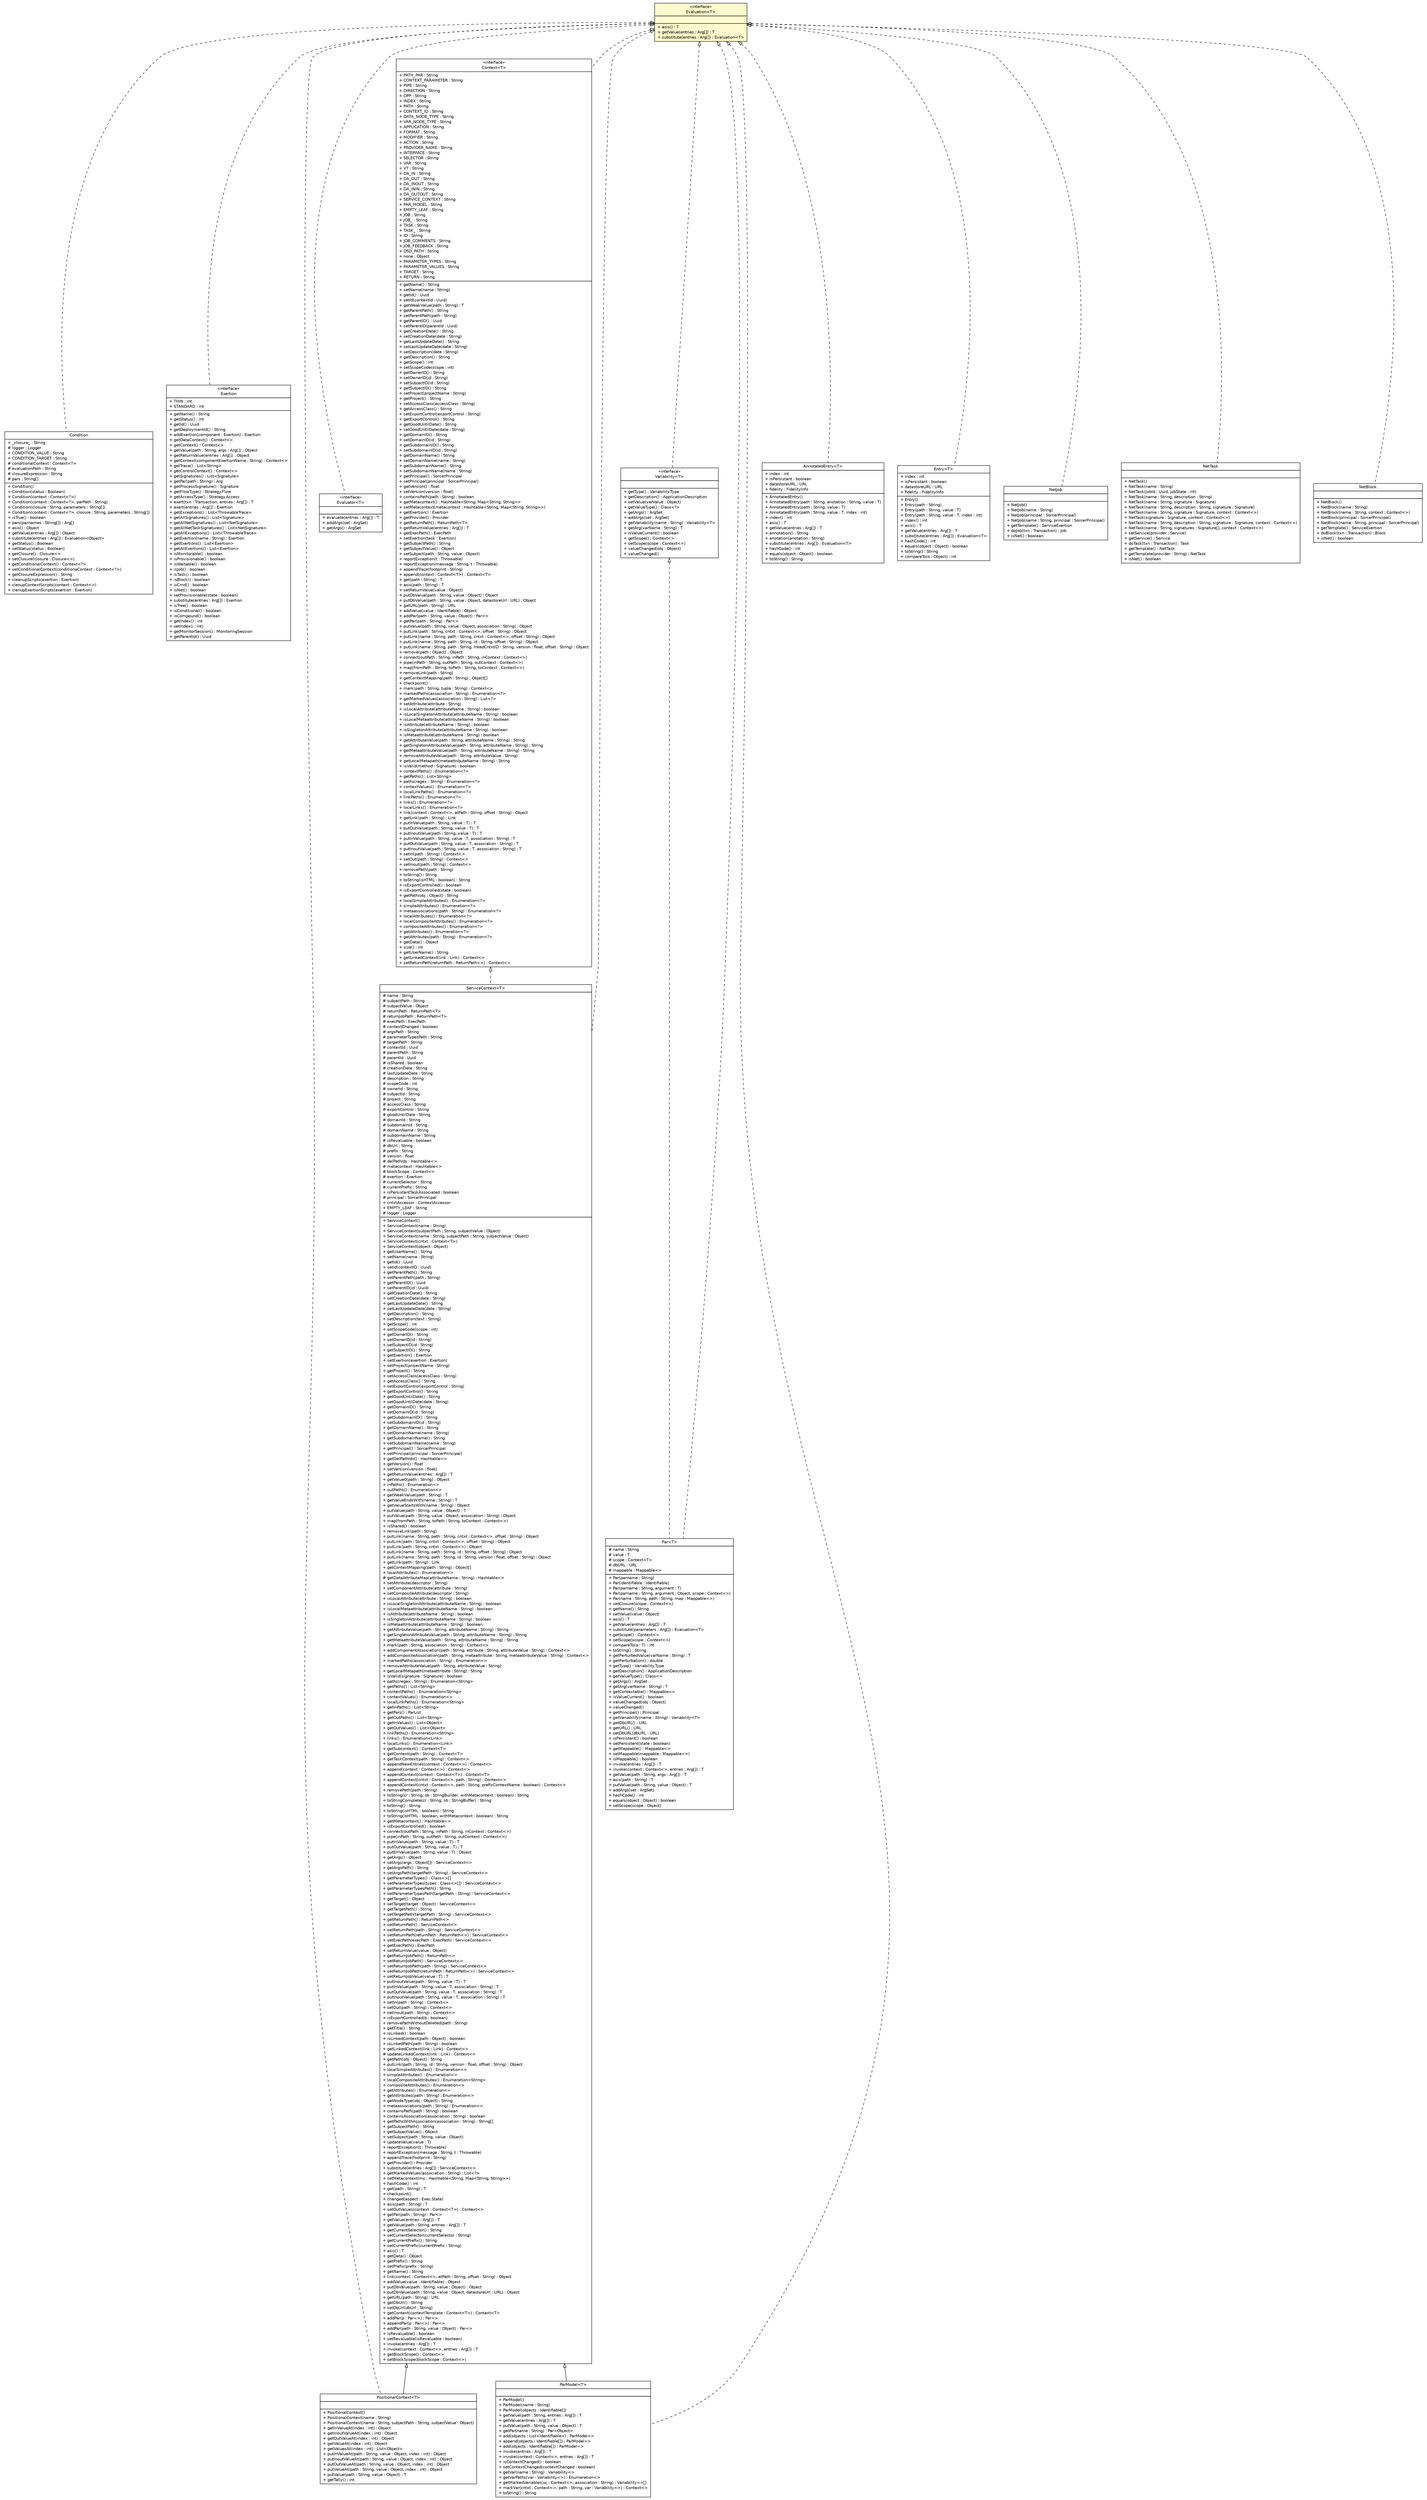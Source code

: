 #!/usr/local/bin/dot
#
# Class diagram 
# Generated by UMLGraph version R5_6 (http://www.umlgraph.org/)
#

digraph G {
	edge [fontname="Helvetica",fontsize=10,labelfontname="Helvetica",labelfontsize=10];
	node [fontname="Helvetica",fontsize=10,shape=plaintext];
	nodesep=0.25;
	ranksep=0.5;
	// sorcer.service.Condition
	c210564 [label=<<table title="sorcer.service.Condition" border="0" cellborder="1" cellspacing="0" cellpadding="2" port="p" href="./Condition.html">
		<tr><td><table border="0" cellspacing="0" cellpadding="1">
<tr><td align="center" balign="center"> Condition </td></tr>
		</table></td></tr>
		<tr><td><table border="0" cellspacing="0" cellpadding="1">
<tr><td align="left" balign="left"> + _closure_ : String </td></tr>
<tr><td align="left" balign="left"> # logger : Logger </td></tr>
<tr><td align="left" balign="left"> + CONDITION_VALUE : String </td></tr>
<tr><td align="left" balign="left"> + CONDITION_TARGET : String </td></tr>
<tr><td align="left" balign="left"> # conditionalContext : Context&lt;?&gt; </td></tr>
<tr><td align="left" balign="left"> # evaluationPath : String </td></tr>
<tr><td align="left" balign="left"> # closureExpression : String </td></tr>
<tr><td align="left" balign="left"> # pars : String[] </td></tr>
		</table></td></tr>
		<tr><td><table border="0" cellspacing="0" cellpadding="1">
<tr><td align="left" balign="left"> + Condition() </td></tr>
<tr><td align="left" balign="left"> + Condition(status : Boolean) </td></tr>
<tr><td align="left" balign="left"> + Condition(context : Context&lt;?&gt;) </td></tr>
<tr><td align="left" balign="left"> + Condition(context : Context&lt;?&gt;, parPath : String) </td></tr>
<tr><td align="left" balign="left"> + Condition(closure : String, parameters : String[]) </td></tr>
<tr><td align="left" balign="left"> + Condition(context : Context&lt;?&gt;, closure : String, parameters : String[]) </td></tr>
<tr><td align="left" balign="left"> + isTrue() : boolean </td></tr>
<tr><td align="left" balign="left"> + pars(parnames : String[]) : Arg[] </td></tr>
<tr><td align="left" balign="left"> + asis() : Object </td></tr>
<tr><td align="left" balign="left"> + getValue(entries : Arg[]) : Object </td></tr>
<tr><td align="left" balign="left"> + substitute(entries : Arg[]) : Evaluation&lt;Object&gt; </td></tr>
<tr><td align="left" balign="left"> + getStatus() : Boolean </td></tr>
<tr><td align="left" balign="left"> + setStatus(status : Boolean) </td></tr>
<tr><td align="left" balign="left"> + getClosure() : Closure&lt;&gt; </td></tr>
<tr><td align="left" balign="left"> + setClosure(closure : Closure&lt;&gt;) </td></tr>
<tr><td align="left" balign="left"> + getConditionalContext() : Context&lt;?&gt; </td></tr>
<tr><td align="left" balign="left"> + setConditionalContext(conditionaContext : Context&lt;?&gt;) </td></tr>
<tr><td align="left" balign="left"> + getClosureExpression() : String </td></tr>
<tr><td align="left" balign="left"> + cleanupScripts(exertion : Exertion) </td></tr>
<tr><td align="left" balign="left"> + clenupContextScripts(context : Context&lt;&gt;) </td></tr>
<tr><td align="left" balign="left"> + clenupExertionScripts(exertion : Exertion) </td></tr>
		</table></td></tr>
		</table>>, URL="./Condition.html", fontname="Helvetica", fontcolor="black", fontsize=10.0];
	// sorcer.service.Exertion
	c210569 [label=<<table title="sorcer.service.Exertion" border="0" cellborder="1" cellspacing="0" cellpadding="2" port="p" href="./Exertion.html">
		<tr><td><table border="0" cellspacing="0" cellpadding="1">
<tr><td align="center" balign="center"> &#171;interface&#187; </td></tr>
<tr><td align="center" balign="center"> Exertion </td></tr>
		</table></td></tr>
		<tr><td><table border="0" cellspacing="0" cellpadding="1">
<tr><td align="left" balign="left"> + THIN : int </td></tr>
<tr><td align="left" balign="left"> + STANDARD : int </td></tr>
		</table></td></tr>
		<tr><td><table border="0" cellspacing="0" cellpadding="1">
<tr><td align="left" balign="left"> + getName() : String </td></tr>
<tr><td align="left" balign="left"> + getStatus() : int </td></tr>
<tr><td align="left" balign="left"> + getId() : Uuid </td></tr>
<tr><td align="left" balign="left"> + getDeploymentId() : String </td></tr>
<tr><td align="left" balign="left"> + addExertion(component : Exertion) : Exertion </td></tr>
<tr><td align="left" balign="left"> + getDataContext() : Context&lt;&gt; </td></tr>
<tr><td align="left" balign="left"> + getContext() : Context&lt;&gt; </td></tr>
<tr><td align="left" balign="left"> + getValue(path : String, args : Arg[]) : Object </td></tr>
<tr><td align="left" balign="left"> + getReturnValue(entries : Arg[]) : Object </td></tr>
<tr><td align="left" balign="left"> + getContext(componentExertionName : String) : Context&lt;&gt; </td></tr>
<tr><td align="left" balign="left"> + getTrace() : List&lt;String&gt; </td></tr>
<tr><td align="left" balign="left"> + getControlContext() : Context&lt;&gt; </td></tr>
<tr><td align="left" balign="left"> + getSignatures() : List&lt;Signature&gt; </td></tr>
<tr><td align="left" balign="left"> + getPar(path : String) : Arg </td></tr>
<tr><td align="left" balign="left"> + getProcessSignature() : Signature </td></tr>
<tr><td align="left" balign="left"> + getFlowType() : Strategy.Flow </td></tr>
<tr><td align="left" balign="left"> + getAccessType() : Strategy.Access </td></tr>
<tr><td align="left" balign="left"> + exert(txn : Transaction, entries : Arg[]) : T </td></tr>
<tr><td align="left" balign="left"> + exert(entries : Arg[]) : Exertion </td></tr>
<tr><td align="left" balign="left"> + getExceptions() : List&lt;ThrowableTrace&gt; </td></tr>
<tr><td align="left" balign="left"> + getAllSignatures() : List&lt;Signature&gt; </td></tr>
<tr><td align="left" balign="left"> + getAllNetSignatures() : List&lt;NetSignature&gt; </td></tr>
<tr><td align="left" balign="left"> + getAllNetTaskSignatures() : List&lt;NetSignature&gt; </td></tr>
<tr><td align="left" balign="left"> + getAllExceptions() : List&lt;ThrowableTrace&gt; </td></tr>
<tr><td align="left" balign="left"> + getExertion(name : String) : Exertion </td></tr>
<tr><td align="left" balign="left"> + getExertions() : List&lt;Exertion&gt; </td></tr>
<tr><td align="left" balign="left"> + getAllExertions() : List&lt;Exertion&gt; </td></tr>
<tr><td align="left" balign="left"> + isMonitorable() : boolean </td></tr>
<tr><td align="left" balign="left"> + isProvisionable() : boolean </td></tr>
<tr><td align="left" balign="left"> + isWaitable() : boolean </td></tr>
<tr><td align="left" balign="left"> + isJob() : boolean </td></tr>
<tr><td align="left" balign="left"> + isTask() : boolean </td></tr>
<tr><td align="left" balign="left"> + isBlock() : boolean </td></tr>
<tr><td align="left" balign="left"> + isCmd() : boolean </td></tr>
<tr><td align="left" balign="left"> + isNet() : boolean </td></tr>
<tr><td align="left" balign="left"> + setProvisionable(state : boolean) </td></tr>
<tr><td align="left" balign="left"> + substitute(entries : Arg[]) : Exertion </td></tr>
<tr><td align="left" balign="left"> + isTree() : boolean </td></tr>
<tr><td align="left" balign="left"> + isConditional() : boolean </td></tr>
<tr><td align="left" balign="left"> + isCompound() : boolean </td></tr>
<tr><td align="left" balign="left"> + getIndex() : int </td></tr>
<tr><td align="left" balign="left"> + setIndex(i : int) </td></tr>
<tr><td align="left" balign="left"> + getMonitorSession() : MonitoringSession </td></tr>
<tr><td align="left" balign="left"> + getParentId() : Uuid </td></tr>
		</table></td></tr>
		</table>>, URL="./Exertion.html", fontname="Helvetica", fontcolor="black", fontsize=10.0];
	// sorcer.service.Evaluation<T>
	c210594 [label=<<table title="sorcer.service.Evaluation" border="0" cellborder="1" cellspacing="0" cellpadding="2" port="p" bgcolor="lemonChiffon" href="./Evaluation.html">
		<tr><td><table border="0" cellspacing="0" cellpadding="1">
<tr><td align="center" balign="center"> &#171;interface&#187; </td></tr>
<tr><td align="center" balign="center"> Evaluation&lt;T&gt; </td></tr>
		</table></td></tr>
		<tr><td><table border="0" cellspacing="0" cellpadding="1">
<tr><td align="left" balign="left">  </td></tr>
		</table></td></tr>
		<tr><td><table border="0" cellspacing="0" cellpadding="1">
<tr><td align="left" balign="left"> + asis() : T </td></tr>
<tr><td align="left" balign="left"> + getValue(entries : Arg[]) : T </td></tr>
<tr><td align="left" balign="left"> + substitute(entries : Arg[]) : Evaluation&lt;T&gt; </td></tr>
		</table></td></tr>
		</table>>, URL="./Evaluation.html", fontname="Helvetica", fontcolor="black", fontsize=10.0];
	// sorcer.service.Context<T>
	c210606 [label=<<table title="sorcer.service.Context" border="0" cellborder="1" cellspacing="0" cellpadding="2" port="p" href="./Context.html">
		<tr><td><table border="0" cellspacing="0" cellpadding="1">
<tr><td align="center" balign="center"> &#171;interface&#187; </td></tr>
<tr><td align="center" balign="center"> Context&lt;T&gt; </td></tr>
		</table></td></tr>
		<tr><td><table border="0" cellspacing="0" cellpadding="1">
<tr><td align="left" balign="left"> + PATH_PAR : String </td></tr>
<tr><td align="left" balign="left"> + CONTEXT_PARAMETER : String </td></tr>
<tr><td align="left" balign="left"> + PIPE : String </td></tr>
<tr><td align="left" balign="left"> + DIRECTION : String </td></tr>
<tr><td align="left" balign="left"> + OPP : String </td></tr>
<tr><td align="left" balign="left"> + INDEX : String </td></tr>
<tr><td align="left" balign="left"> + PATH : String </td></tr>
<tr><td align="left" balign="left"> + CONTEXT_ID : String </td></tr>
<tr><td align="left" balign="left"> + DATA_NODE_TYPE : String </td></tr>
<tr><td align="left" balign="left"> + VAR_NODE_TYPE : String </td></tr>
<tr><td align="left" balign="left"> + APPLICATION : String </td></tr>
<tr><td align="left" balign="left"> + FORMAT : String </td></tr>
<tr><td align="left" balign="left"> + MODIFIER : String </td></tr>
<tr><td align="left" balign="left"> + ACTION : String </td></tr>
<tr><td align="left" balign="left"> + PROVIDER_NAME : String </td></tr>
<tr><td align="left" balign="left"> + INTERFACE : String </td></tr>
<tr><td align="left" balign="left"> + SELECTOR : String </td></tr>
<tr><td align="left" balign="left"> + VAR : String </td></tr>
<tr><td align="left" balign="left"> + VT : String </td></tr>
<tr><td align="left" balign="left"> + DA_IN : String </td></tr>
<tr><td align="left" balign="left"> + DA_OUT : String </td></tr>
<tr><td align="left" balign="left"> + DA_INOUT : String </td></tr>
<tr><td align="left" balign="left"> + DA_ININ : String </td></tr>
<tr><td align="left" balign="left"> + DA_OUTOUT : String </td></tr>
<tr><td align="left" balign="left"> + SERVICE_CONTEXT : String </td></tr>
<tr><td align="left" balign="left"> + PAR_MODEL : String </td></tr>
<tr><td align="left" balign="left"> + EMPTY_LEAF : String </td></tr>
<tr><td align="left" balign="left"> + JOB : String </td></tr>
<tr><td align="left" balign="left"> + JOB_ : String </td></tr>
<tr><td align="left" balign="left"> + TASK : String </td></tr>
<tr><td align="left" balign="left"> + TASK_ : String </td></tr>
<tr><td align="left" balign="left"> + ID : String </td></tr>
<tr><td align="left" balign="left"> + JOB_COMMENTS : String </td></tr>
<tr><td align="left" balign="left"> + JOB_FEEDBACK : String </td></tr>
<tr><td align="left" balign="left"> + DSD_PATH : String </td></tr>
<tr><td align="left" balign="left"> + none : Object </td></tr>
<tr><td align="left" balign="left"> + PARAMETER_TYPES : String </td></tr>
<tr><td align="left" balign="left"> + PARAMETER_VALUES : String </td></tr>
<tr><td align="left" balign="left"> + TARGET : String </td></tr>
<tr><td align="left" balign="left"> + RETURN : String </td></tr>
		</table></td></tr>
		<tr><td><table border="0" cellspacing="0" cellpadding="1">
<tr><td align="left" balign="left"> + getName() : String </td></tr>
<tr><td align="left" balign="left"> + setName(name : String) </td></tr>
<tr><td align="left" balign="left"> + getId() : Uuid </td></tr>
<tr><td align="left" balign="left"> + setId(contextId : Uuid) </td></tr>
<tr><td align="left" balign="left"> + getWeakValue(path : String) : T </td></tr>
<tr><td align="left" balign="left"> + getParentPath() : String </td></tr>
<tr><td align="left" balign="left"> + setParentPath(path : String) </td></tr>
<tr><td align="left" balign="left"> + getParentID() : Uuid </td></tr>
<tr><td align="left" balign="left"> + setParentID(parentId : Uuid) </td></tr>
<tr><td align="left" balign="left"> + getCreationDate() : String </td></tr>
<tr><td align="left" balign="left"> + setCreationDate(date : String) </td></tr>
<tr><td align="left" balign="left"> + getLastUpdateDate() : String </td></tr>
<tr><td align="left" balign="left"> + setLastUpdateDate(date : String) </td></tr>
<tr><td align="left" balign="left"> + setDescription(date : String) </td></tr>
<tr><td align="left" balign="left"> + getDescription() : String </td></tr>
<tr><td align="left" balign="left"> + getScope() : int </td></tr>
<tr><td align="left" balign="left"> + setScopeCode(scope : int) </td></tr>
<tr><td align="left" balign="left"> + getOwnerID() : String </td></tr>
<tr><td align="left" balign="left"> + setOwnerID(id : String) </td></tr>
<tr><td align="left" balign="left"> + setSubjectID(id : String) </td></tr>
<tr><td align="left" balign="left"> + getSubjectID() : String </td></tr>
<tr><td align="left" balign="left"> + setProject(projectName : String) </td></tr>
<tr><td align="left" balign="left"> + getProject() : String </td></tr>
<tr><td align="left" balign="left"> + setAccessClass(accessClass : String) </td></tr>
<tr><td align="left" balign="left"> + getAccessClass() : String </td></tr>
<tr><td align="left" balign="left"> + setExportControl(exportControl : String) </td></tr>
<tr><td align="left" balign="left"> + getExportControl() : String </td></tr>
<tr><td align="left" balign="left"> + getGoodUntilDate() : String </td></tr>
<tr><td align="left" balign="left"> + setGoodUntilDate(date : String) </td></tr>
<tr><td align="left" balign="left"> + getDomainID() : String </td></tr>
<tr><td align="left" balign="left"> + setDomainID(id : String) </td></tr>
<tr><td align="left" balign="left"> + getSubdomainID() : String </td></tr>
<tr><td align="left" balign="left"> + setSubdomainID(id : String) </td></tr>
<tr><td align="left" balign="left"> + getDomainName() : String </td></tr>
<tr><td align="left" balign="left"> + setDomainName(name : String) </td></tr>
<tr><td align="left" balign="left"> + getSubdomainName() : String </td></tr>
<tr><td align="left" balign="left"> + setSubdomainName(name : String) </td></tr>
<tr><td align="left" balign="left"> + getPrincipal() : SorcerPrincipal </td></tr>
<tr><td align="left" balign="left"> + setPrincipal(principal : SorcerPrincipal) </td></tr>
<tr><td align="left" balign="left"> + getVersion() : float </td></tr>
<tr><td align="left" balign="left"> + setVersion(version : float) </td></tr>
<tr><td align="left" balign="left"> + containsPath(path : String) : boolean </td></tr>
<tr><td align="left" balign="left"> + getMetacontext() : Hashtable&lt;String, Map&lt;String, String&gt;&gt; </td></tr>
<tr><td align="left" balign="left"> + setMetacontext(metacontext : Hashtable&lt;String, Map&lt;String, String&gt;&gt;) </td></tr>
<tr><td align="left" balign="left"> + getExertion() : Exertion </td></tr>
<tr><td align="left" balign="left"> + getProvider() : Provider </td></tr>
<tr><td align="left" balign="left"> + getReturnPath() : ReturnPath&lt;T&gt; </td></tr>
<tr><td align="left" balign="left"> + getReturnValue(entries : Arg[]) : T </td></tr>
<tr><td align="left" balign="left"> + getExecPath() : ExecPath </td></tr>
<tr><td align="left" balign="left"> + setExertion(task : Exertion) </td></tr>
<tr><td align="left" balign="left"> + getSubjectPath() : String </td></tr>
<tr><td align="left" balign="left"> + getSubjectValue() : Object </td></tr>
<tr><td align="left" balign="left"> + setSubject(path : String, value : Object) </td></tr>
<tr><td align="left" balign="left"> + reportException(t : Throwable) </td></tr>
<tr><td align="left" balign="left"> + reportException(message : String, t : Throwable) </td></tr>
<tr><td align="left" balign="left"> + appendTrace(footprint : String) </td></tr>
<tr><td align="left" balign="left"> + append(context : Context&lt;T&gt;) : Context&lt;T&gt; </td></tr>
<tr><td align="left" balign="left"> + get(path : String) : T </td></tr>
<tr><td align="left" balign="left"> + asis(path : String) : T </td></tr>
<tr><td align="left" balign="left"> + setReturnValue(value : Object) </td></tr>
<tr><td align="left" balign="left"> + putDbValue(path : String, value : Object) : Object </td></tr>
<tr><td align="left" balign="left"> + putDbValue(path : String, value : Object, datastoreUrl : URL) : Object </td></tr>
<tr><td align="left" balign="left"> + getURL(path : String) : URL </td></tr>
<tr><td align="left" balign="left"> + addValue(value : Identifiable) : Object </td></tr>
<tr><td align="left" balign="left"> + addPar(path : String, value : Object) : Par&lt;&gt; </td></tr>
<tr><td align="left" balign="left"> + getPar(path : String) : Par&lt;&gt; </td></tr>
<tr><td align="left" balign="left"> + putValue(path : String, value : Object, association : String) : Object </td></tr>
<tr><td align="left" balign="left"> + putLink(path : String, cntxt : Context&lt;&gt;, offset : String) : Object </td></tr>
<tr><td align="left" balign="left"> + putLink(name : String, path : String, cntxt : Context&lt;&gt;, offset : String) : Object </td></tr>
<tr><td align="left" balign="left"> + putLink(name : String, path : String, id : String, offset : String) : Object </td></tr>
<tr><td align="left" balign="left"> + putLink(name : String, path : String, lnkedCntxtID : String, version : float, offset : String) : Object </td></tr>
<tr><td align="left" balign="left"> + remove(path : Object) : Object </td></tr>
<tr><td align="left" balign="left"> + connect(outPath : String, inPath : String, inContext : Context&lt;&gt;) </td></tr>
<tr><td align="left" balign="left"> + pipe(inPath : String, outPath : String, outContext : Context&lt;&gt;) </td></tr>
<tr><td align="left" balign="left"> + map(fromPath : String, toPath : String, toContext : Context&lt;&gt;) </td></tr>
<tr><td align="left" balign="left"> + removeLink(path : String) </td></tr>
<tr><td align="left" balign="left"> + getContextMapping(path : String) : Object[] </td></tr>
<tr><td align="left" balign="left"> + checkpoint() </td></tr>
<tr><td align="left" balign="left"> + mark(path : String, tuple : String) : Context&lt;&gt; </td></tr>
<tr><td align="left" balign="left"> + markedPaths(association : String) : Enumeration&lt;?&gt; </td></tr>
<tr><td align="left" balign="left"> + getMarkedValues(association : String) : List&lt;?&gt; </td></tr>
<tr><td align="left" balign="left"> + setAttribute(attribute : String) </td></tr>
<tr><td align="left" balign="left"> + isLocalAttribute(attributeName : String) : boolean </td></tr>
<tr><td align="left" balign="left"> + isLocalSingletonAttribute(attributeName : String) : boolean </td></tr>
<tr><td align="left" balign="left"> + isLocalMetaattribute(attributeName : String) : boolean </td></tr>
<tr><td align="left" balign="left"> + isAttribute(attributeName : String) : boolean </td></tr>
<tr><td align="left" balign="left"> + isSingletonAttribute(attributeName : String) : boolean </td></tr>
<tr><td align="left" balign="left"> + isMetaattribute(attributeName : String) : boolean </td></tr>
<tr><td align="left" balign="left"> + getAttributeValue(path : String, attributeName : String) : String </td></tr>
<tr><td align="left" balign="left"> + getSingletonAttributeValue(path : String, attributeName : String) : String </td></tr>
<tr><td align="left" balign="left"> + getMetaattributeValue(path : String, attributeName : String) : String </td></tr>
<tr><td align="left" balign="left"> + removeAttributeValue(path : String, attributeValue : String) </td></tr>
<tr><td align="left" balign="left"> + getLocalMetapath(metaattributeName : String) : String </td></tr>
<tr><td align="left" balign="left"> + isValid(method : Signature) : boolean </td></tr>
<tr><td align="left" balign="left"> + contextPaths() : Enumeration&lt;?&gt; </td></tr>
<tr><td align="left" balign="left"> + getPaths() : List&lt;String&gt; </td></tr>
<tr><td align="left" balign="left"> + paths(regex : String) : Enumeration&lt;?&gt; </td></tr>
<tr><td align="left" balign="left"> + contextValues() : Enumeration&lt;?&gt; </td></tr>
<tr><td align="left" balign="left"> + localLinkPaths() : Enumeration&lt;?&gt; </td></tr>
<tr><td align="left" balign="left"> + linkPaths() : Enumeration&lt;?&gt; </td></tr>
<tr><td align="left" balign="left"> + links() : Enumeration&lt;?&gt; </td></tr>
<tr><td align="left" balign="left"> + localLinks() : Enumeration&lt;?&gt; </td></tr>
<tr><td align="left" balign="left"> + link(context : Context&lt;&gt;, atPath : String, offset : String) : Object </td></tr>
<tr><td align="left" balign="left"> + getLink(path : String) : Link </td></tr>
<tr><td align="left" balign="left"> + putInValue(path : String, value : T) : T </td></tr>
<tr><td align="left" balign="left"> + putOutValue(path : String, value : T) : T </td></tr>
<tr><td align="left" balign="left"> + putInoutValue(path : String, value : T) : T </td></tr>
<tr><td align="left" balign="left"> + putInValue(path : String, value : T, association : String) : T </td></tr>
<tr><td align="left" balign="left"> + putOutValue(path : String, value : T, association : String) : T </td></tr>
<tr><td align="left" balign="left"> + putInoutValue(path : String, value : T, association : String) : T </td></tr>
<tr><td align="left" balign="left"> + setIn(path : String) : Context&lt;&gt; </td></tr>
<tr><td align="left" balign="left"> + setOut(path : String) : Context&lt;&gt; </td></tr>
<tr><td align="left" balign="left"> + setInout(path : String) : Context&lt;&gt; </td></tr>
<tr><td align="left" balign="left"> + removePath(path : String) </td></tr>
<tr><td align="left" balign="left"> + toString() : String </td></tr>
<tr><td align="left" balign="left"> + toString(isHTML : boolean) : String </td></tr>
<tr><td align="left" balign="left"> + isExportControlled() : boolean </td></tr>
<tr><td align="left" balign="left"> + isExportControlled(state : boolean) </td></tr>
<tr><td align="left" balign="left"> + getPath(obj : Object) : String </td></tr>
<tr><td align="left" balign="left"> + localSimpleAttributes() : Enumeration&lt;?&gt; </td></tr>
<tr><td align="left" balign="left"> + simpleAttributes() : Enumeration&lt;?&gt; </td></tr>
<tr><td align="left" balign="left"> + metaassociations(path : String) : Enumeration&lt;?&gt; </td></tr>
<tr><td align="left" balign="left"> + localAttributes() : Enumeration&lt;?&gt; </td></tr>
<tr><td align="left" balign="left"> + localCompositeAttributes() : Enumeration&lt;?&gt; </td></tr>
<tr><td align="left" balign="left"> + compositeAttributes() : Enumeration&lt;?&gt; </td></tr>
<tr><td align="left" balign="left"> + getAttributes() : Enumeration&lt;?&gt; </td></tr>
<tr><td align="left" balign="left"> + getAttributes(path : String) : Enumeration&lt;?&gt; </td></tr>
<tr><td align="left" balign="left"> + getData() : Object </td></tr>
<tr><td align="left" balign="left"> + size() : int </td></tr>
<tr><td align="left" balign="left"> + getUserName() : String </td></tr>
<tr><td align="left" balign="left"> + getLinkedContext(link : Link) : Context&lt;&gt; </td></tr>
<tr><td align="left" balign="left"> + setReturnPath(returnPath : ReturnPath&lt;&gt;) : Context&lt;&gt; </td></tr>
		</table></td></tr>
		</table>>, URL="./Context.html", fontname="Helvetica", fontcolor="black", fontsize=10.0];
	// sorcer.service.Evaluator<T>
	c210610 [label=<<table title="sorcer.service.Evaluator" border="0" cellborder="1" cellspacing="0" cellpadding="2" port="p" href="./Evaluator.html">
		<tr><td><table border="0" cellspacing="0" cellpadding="1">
<tr><td align="center" balign="center"> &#171;interface&#187; </td></tr>
<tr><td align="center" balign="center"> Evaluator&lt;T&gt; </td></tr>
		</table></td></tr>
		<tr><td><table border="0" cellspacing="0" cellpadding="1">
<tr><td align="left" balign="left">  </td></tr>
		</table></td></tr>
		<tr><td><table border="0" cellspacing="0" cellpadding="1">
<tr><td align="left" balign="left"> + evaluate(entries : Arg[]) : T </td></tr>
<tr><td align="left" balign="left"> + addArgs(set : ArgSet) </td></tr>
<tr><td align="left" balign="left"> + getArgs() : ArgSet </td></tr>
		</table></td></tr>
		</table>>, URL="./Evaluator.html", fontname="Helvetica", fontcolor="black", fontsize=10.0];
	// sorcer.core.context.ServiceContext<T>
	c210644 [label=<<table title="sorcer.core.context.ServiceContext" border="0" cellborder="1" cellspacing="0" cellpadding="2" port="p" href="../core/context/ServiceContext.html">
		<tr><td><table border="0" cellspacing="0" cellpadding="1">
<tr><td align="center" balign="center"> ServiceContext&lt;T&gt; </td></tr>
		</table></td></tr>
		<tr><td><table border="0" cellspacing="0" cellpadding="1">
<tr><td align="left" balign="left"> # name : String </td></tr>
<tr><td align="left" balign="left"> # subjectPath : String </td></tr>
<tr><td align="left" balign="left"> # subjectValue : Object </td></tr>
<tr><td align="left" balign="left"> # returnPath : ReturnPath&lt;T&gt; </td></tr>
<tr><td align="left" balign="left"> # returnJobPath : ReturnPath&lt;T&gt; </td></tr>
<tr><td align="left" balign="left"> # execPath : ExecPath </td></tr>
<tr><td align="left" balign="left"> # contextChanged : boolean </td></tr>
<tr><td align="left" balign="left"> # argsPath : String </td></tr>
<tr><td align="left" balign="left"> # parameterTypesPath : String </td></tr>
<tr><td align="left" balign="left"> # targetPath : String </td></tr>
<tr><td align="left" balign="left"> # contextId : Uuid </td></tr>
<tr><td align="left" balign="left"> # parentPath : String </td></tr>
<tr><td align="left" balign="left"> # parentId : Uuid </td></tr>
<tr><td align="left" balign="left"> # isShared : boolean </td></tr>
<tr><td align="left" balign="left"> # creationDate : String </td></tr>
<tr><td align="left" balign="left"> # lastUpdateDate : String </td></tr>
<tr><td align="left" balign="left"> # description : String </td></tr>
<tr><td align="left" balign="left"> # scopeCode : int </td></tr>
<tr><td align="left" balign="left"> # ownerId : String </td></tr>
<tr><td align="left" balign="left"> # subjectId : String </td></tr>
<tr><td align="left" balign="left"> # project : String </td></tr>
<tr><td align="left" balign="left"> # accessClass : String </td></tr>
<tr><td align="left" balign="left"> # exportControl : String </td></tr>
<tr><td align="left" balign="left"> # goodUntilDate : String </td></tr>
<tr><td align="left" balign="left"> # domainId : String </td></tr>
<tr><td align="left" balign="left"> # subdomainId : String </td></tr>
<tr><td align="left" balign="left"> # domainName : String </td></tr>
<tr><td align="left" balign="left"> # subdomainName : String </td></tr>
<tr><td align="left" balign="left"> # isRevaluable : boolean </td></tr>
<tr><td align="left" balign="left"> # dbUrl : String </td></tr>
<tr><td align="left" balign="left"> # prefix : String </td></tr>
<tr><td align="left" balign="left"> # version : float </td></tr>
<tr><td align="left" balign="left"> # delPathIds : Hashtable&lt;&gt; </td></tr>
<tr><td align="left" balign="left"> # metacontext : Hashtable&lt;&gt; </td></tr>
<tr><td align="left" balign="left"> # blockScope : Context&lt;&gt; </td></tr>
<tr><td align="left" balign="left"> # exertion : Exertion </td></tr>
<tr><td align="left" balign="left"> # currentSelector : String </td></tr>
<tr><td align="left" balign="left"> # currentPrefix : String </td></tr>
<tr><td align="left" balign="left"> + isPersistantTaskAssociated : boolean </td></tr>
<tr><td align="left" balign="left"> # principal : SorcerPrincipal </td></tr>
<tr><td align="left" balign="left"> + cntxtAccessor : ContextAccessor </td></tr>
<tr><td align="left" balign="left"> + EMPTY_LEAF : String </td></tr>
<tr><td align="left" balign="left"> # logger : Logger </td></tr>
		</table></td></tr>
		<tr><td><table border="0" cellspacing="0" cellpadding="1">
<tr><td align="left" balign="left"> + ServiceContext() </td></tr>
<tr><td align="left" balign="left"> + ServiceContext(name : String) </td></tr>
<tr><td align="left" balign="left"> + ServiceContext(subjectPath : String, subjectValue : Object) </td></tr>
<tr><td align="left" balign="left"> + ServiceContext(name : String, subjectPath : String, subjectValue : Object) </td></tr>
<tr><td align="left" balign="left"> + ServiceContext(cntxt : Context&lt;T&gt;) </td></tr>
<tr><td align="left" balign="left"> + ServiceContext(object : Object) </td></tr>
<tr><td align="left" balign="left"> + getUserName() : String </td></tr>
<tr><td align="left" balign="left"> + setName(name : String) </td></tr>
<tr><td align="left" balign="left"> + getId() : Uuid </td></tr>
<tr><td align="left" balign="left"> + setId(contextID : Uuid) </td></tr>
<tr><td align="left" balign="left"> + getParentPath() : String </td></tr>
<tr><td align="left" balign="left"> + setParentPath(path : String) </td></tr>
<tr><td align="left" balign="left"> + getParentID() : Uuid </td></tr>
<tr><td align="left" balign="left"> + setParentID(id : Uuid) </td></tr>
<tr><td align="left" balign="left"> + getCreationDate() : String </td></tr>
<tr><td align="left" balign="left"> + setCreationDate(date : String) </td></tr>
<tr><td align="left" balign="left"> + getLastUpdateDate() : String </td></tr>
<tr><td align="left" balign="left"> + setLastUpdateDate(date : String) </td></tr>
<tr><td align="left" balign="left"> + getDescription() : String </td></tr>
<tr><td align="left" balign="left"> + setDescription(text : String) </td></tr>
<tr><td align="left" balign="left"> + getScope() : int </td></tr>
<tr><td align="left" balign="left"> + setScopeCode(scope : int) </td></tr>
<tr><td align="left" balign="left"> + getOwnerID() : String </td></tr>
<tr><td align="left" balign="left"> + setOwnerID(id : String) </td></tr>
<tr><td align="left" balign="left"> + setSubjectID(id : String) </td></tr>
<tr><td align="left" balign="left"> + getSubjectID() : String </td></tr>
<tr><td align="left" balign="left"> + getExertion() : Exertion </td></tr>
<tr><td align="left" balign="left"> + setExertion(exertion : Exertion) </td></tr>
<tr><td align="left" balign="left"> + setProject(projectName : String) </td></tr>
<tr><td align="left" balign="left"> + getProject() : String </td></tr>
<tr><td align="left" balign="left"> + setAccessClass(acessClass : String) </td></tr>
<tr><td align="left" balign="left"> + getAccessClass() : String </td></tr>
<tr><td align="left" balign="left"> + setExportControl(exportControl : String) </td></tr>
<tr><td align="left" balign="left"> + getExportControl() : String </td></tr>
<tr><td align="left" balign="left"> + getGoodUntilDate() : String </td></tr>
<tr><td align="left" balign="left"> + setGoodUntilDate(date : String) </td></tr>
<tr><td align="left" balign="left"> + getDomainID() : String </td></tr>
<tr><td align="left" balign="left"> + setDomainID(id : String) </td></tr>
<tr><td align="left" balign="left"> + getSubdomainID() : String </td></tr>
<tr><td align="left" balign="left"> + setSubdomainID(id : String) </td></tr>
<tr><td align="left" balign="left"> + getDomainName() : String </td></tr>
<tr><td align="left" balign="left"> + setDomainName(name : String) </td></tr>
<tr><td align="left" balign="left"> + getSubdomainName() : String </td></tr>
<tr><td align="left" balign="left"> + setSubdomainName(name : String) </td></tr>
<tr><td align="left" balign="left"> + getPrincipal() : SorcerPrincipal </td></tr>
<tr><td align="left" balign="left"> + setPrincipal(principal : SorcerPrincipal) </td></tr>
<tr><td align="left" balign="left"> + getDelPathIds() : Hashtable&lt;&gt; </td></tr>
<tr><td align="left" balign="left"> + getVersion() : float </td></tr>
<tr><td align="left" balign="left"> + setVersion(version : float) </td></tr>
<tr><td align="left" balign="left"> + getReturnValue(entries : Arg[]) : T </td></tr>
<tr><td align="left" balign="left"> + getValue0(path : String) : Object </td></tr>
<tr><td align="left" balign="left"> + inPaths() : Enumeration&lt;&gt; </td></tr>
<tr><td align="left" balign="left"> + outPaths() : Enumeration&lt;&gt; </td></tr>
<tr><td align="left" balign="left"> + getWeakValue(path : String) : T </td></tr>
<tr><td align="left" balign="left"> + getValueEndsWith(name : String) : T </td></tr>
<tr><td align="left" balign="left"> + getValueStartsWith(name : String) : Object </td></tr>
<tr><td align="left" balign="left"> + putValue(path : String, value : Object) : T </td></tr>
<tr><td align="left" balign="left"> + putValue(path : String, value : Object, association : String) : Object </td></tr>
<tr><td align="left" balign="left"> + map(fromPath : String, toPath : String, toContext : Context&lt;&gt;) </td></tr>
<tr><td align="left" balign="left"> + isShared() : boolean </td></tr>
<tr><td align="left" balign="left"> + removeLink(path : String) </td></tr>
<tr><td align="left" balign="left"> + putLink(name : String, path : String, cntxt : Context&lt;&gt;, offset : String) : Object </td></tr>
<tr><td align="left" balign="left"> + putLink(path : String, cntxt : Context&lt;&gt;, offset : String) : Object </td></tr>
<tr><td align="left" balign="left"> + putLink(path : String, cntxt : Context&lt;&gt;) : Object </td></tr>
<tr><td align="left" balign="left"> + putLink(name : String, path : String, id : String, offset : String) : Object </td></tr>
<tr><td align="left" balign="left"> + putLink(name : String, path : String, id : String, version : float, offset : String) : Object </td></tr>
<tr><td align="left" balign="left"> + getLink(path : String) : Link </td></tr>
<tr><td align="left" balign="left"> + getContextMapping(path : String) : Object[] </td></tr>
<tr><td align="left" balign="left"> + localAttributes() : Enumeration&lt;&gt; </td></tr>
<tr><td align="left" balign="left"> # getDataAttributeMap(attributeName : String) : Hashtable&lt;&gt; </td></tr>
<tr><td align="left" balign="left"> + setAttribute(descriptor : String) </td></tr>
<tr><td align="left" balign="left"> + setComponentAttribute(attribute : String) </td></tr>
<tr><td align="left" balign="left"> + setCompositeAttribute(descriptor : String) </td></tr>
<tr><td align="left" balign="left"> + isLocalAttribute(attribute : String) : boolean </td></tr>
<tr><td align="left" balign="left"> + isLocalSingletonAttribute(attributeName : String) : boolean </td></tr>
<tr><td align="left" balign="left"> + isLocalMetaattribute(attributeName : String) : boolean </td></tr>
<tr><td align="left" balign="left"> + isAttribute(attributeName : String) : boolean </td></tr>
<tr><td align="left" balign="left"> + isSingletonAttribute(attributeName : String) : boolean </td></tr>
<tr><td align="left" balign="left"> + isMetaattribute(attributeName : String) : boolean </td></tr>
<tr><td align="left" balign="left"> + getAttributeValue(path : String, attributeName : String) : String </td></tr>
<tr><td align="left" balign="left"> + getSingletonAttributeValue(path : String, attributeName : String) : String </td></tr>
<tr><td align="left" balign="left"> + getMetaattributeValue(path : String, attributeName : String) : String </td></tr>
<tr><td align="left" balign="left"> + mark(path : String, association : String) : Context&lt;&gt; </td></tr>
<tr><td align="left" balign="left"> + addComponentAssociation(path : String, attribute : String, attributeValue : String) : Context&lt;&gt; </td></tr>
<tr><td align="left" balign="left"> + addCompositeAssociation(path : String, metaattribute : String, metaattributeValue : String) : Context&lt;&gt; </td></tr>
<tr><td align="left" balign="left"> + markedPaths(association : String) : Enumeration&lt;&gt; </td></tr>
<tr><td align="left" balign="left"> + removeAttributeValue(path : String, attributeValue : String) </td></tr>
<tr><td align="left" balign="left"> + getLocalMetapath(metaattribute : String) : String </td></tr>
<tr><td align="left" balign="left"> + isValid(signature : Signature) : boolean </td></tr>
<tr><td align="left" balign="left"> + paths(regex : String) : Enumeration&lt;String&gt; </td></tr>
<tr><td align="left" balign="left"> + getPaths() : List&lt;String&gt; </td></tr>
<tr><td align="left" balign="left"> + contextPaths() : Enumeration&lt;String&gt; </td></tr>
<tr><td align="left" balign="left"> + contextValues() : Enumeration&lt;&gt; </td></tr>
<tr><td align="left" balign="left"> + localLinkPaths() : Enumeration&lt;String&gt; </td></tr>
<tr><td align="left" balign="left"> + getInPaths() : List&lt;String&gt; </td></tr>
<tr><td align="left" balign="left"> + getPars() : ParList </td></tr>
<tr><td align="left" balign="left"> + getOutPaths() : List&lt;String&gt; </td></tr>
<tr><td align="left" balign="left"> + getInValues() : List&lt;Object&gt; </td></tr>
<tr><td align="left" balign="left"> + getOutValues() : List&lt;Object&gt; </td></tr>
<tr><td align="left" balign="left"> + linkPaths() : Enumeration&lt;String&gt; </td></tr>
<tr><td align="left" balign="left"> + links() : Enumeration&lt;Link&gt; </td></tr>
<tr><td align="left" balign="left"> + localLinks() : Enumeration&lt;Link&gt; </td></tr>
<tr><td align="left" balign="left"> + getSubcontext() : Context&lt;T&gt; </td></tr>
<tr><td align="left" balign="left"> + getContext(path : String) : Context&lt;T&gt; </td></tr>
<tr><td align="left" balign="left"> + getTaskContext(path : String) : Context&lt;&gt; </td></tr>
<tr><td align="left" balign="left"> + appendNewEntries(context : Context&lt;&gt;) : Context&lt;&gt; </td></tr>
<tr><td align="left" balign="left"> + append(context : Context&lt;&gt;) : Context&lt;&gt; </td></tr>
<tr><td align="left" balign="left"> + appendContext(context : Context&lt;T&gt;) : Context&lt;T&gt; </td></tr>
<tr><td align="left" balign="left"> + appendContext(cntxt : Context&lt;&gt;, path : String) : Context&lt;&gt; </td></tr>
<tr><td align="left" balign="left"> + appendContext(cntxt : Context&lt;&gt;, path : String, prefixContextName : boolean) : Context&lt;&gt; </td></tr>
<tr><td align="left" balign="left"> + removePath(path : String) </td></tr>
<tr><td align="left" balign="left"> + toString(cr : String, sb : StringBuilder, withMetacontext : boolean) : String </td></tr>
<tr><td align="left" balign="left"> + toStringComplete(cr : String, sb : StringBuffer) : String </td></tr>
<tr><td align="left" balign="left"> + toString() : String </td></tr>
<tr><td align="left" balign="left"> + toString(isHTML : boolean) : String </td></tr>
<tr><td align="left" balign="left"> + toString(isHTML : boolean, withMetacontext : boolean) : String </td></tr>
<tr><td align="left" balign="left"> + getMetacontext() : Hashtable&lt;&gt; </td></tr>
<tr><td align="left" balign="left"> + isExportControlled() : boolean </td></tr>
<tr><td align="left" balign="left"> + connect(outPath : String, inPath : String, inContext : Context&lt;&gt;) </td></tr>
<tr><td align="left" balign="left"> + pipe(inPath : String, outPath : String, outContext : Context&lt;&gt;) </td></tr>
<tr><td align="left" balign="left"> + putInValue(path : String, value : T) : T </td></tr>
<tr><td align="left" balign="left"> + putOutValue(path : String, value : T) : T </td></tr>
<tr><td align="left" balign="left"> + putErrValue(path : String, value : T) : Object </td></tr>
<tr><td align="left" balign="left"> + getArgs() : Object </td></tr>
<tr><td align="left" balign="left"> + setArgs(args : Object[]) : ServiceContext&lt;&gt; </td></tr>
<tr><td align="left" balign="left"> + getArgsPath() : String </td></tr>
<tr><td align="left" balign="left"> + setArgsPath(targetPath : String) : ServiceContext&lt;&gt; </td></tr>
<tr><td align="left" balign="left"> + getParameterTypes() : Class&lt;&gt;[] </td></tr>
<tr><td align="left" balign="left"> + setParameterTypes(types : Class&lt;&gt;[]) : ServiceContext&lt;&gt; </td></tr>
<tr><td align="left" balign="left"> + getParameterTypesPath() : String </td></tr>
<tr><td align="left" balign="left"> + setParameterTypesPath(targetPath : String) : ServiceContext&lt;&gt; </td></tr>
<tr><td align="left" balign="left"> + getTarget() : Object </td></tr>
<tr><td align="left" balign="left"> + setTarget(target : Object) : ServiceContext&lt;&gt; </td></tr>
<tr><td align="left" balign="left"> + getTargetPath() : String </td></tr>
<tr><td align="left" balign="left"> + setTargetPath(targetPath : String) : ServiceContext&lt;&gt; </td></tr>
<tr><td align="left" balign="left"> + getReturnPath() : ReturnPath&lt;&gt; </td></tr>
<tr><td align="left" balign="left"> + setReturnPath() : ServiceContext&lt;&gt; </td></tr>
<tr><td align="left" balign="left"> + setReturnPath(path : String) : ServiceContext&lt;&gt; </td></tr>
<tr><td align="left" balign="left"> + setReturnPath(returnPath : ReturnPath&lt;&gt;) : ServiceContext&lt;&gt; </td></tr>
<tr><td align="left" balign="left"> + setExecPath(execPath : ExecPath) : ServiceContext&lt;&gt; </td></tr>
<tr><td align="left" balign="left"> + getExecPath() : ExecPath </td></tr>
<tr><td align="left" balign="left"> + setReturnValue(value : Object) </td></tr>
<tr><td align="left" balign="left"> + getReturnJobPath() : ReturnPath&lt;&gt; </td></tr>
<tr><td align="left" balign="left"> + setReturnJobPath() : ServiceContext&lt;&gt; </td></tr>
<tr><td align="left" balign="left"> + setReturnJobPath(path : String) : ServiceContext&lt;&gt; </td></tr>
<tr><td align="left" balign="left"> + setReturnJobPath(returnPath : ReturnPath&lt;&gt;) : ServiceContext&lt;&gt; </td></tr>
<tr><td align="left" balign="left"> + setReturnJobValue(value : T) : T </td></tr>
<tr><td align="left" balign="left"> + putInoutValue(path : String, value : T) : T </td></tr>
<tr><td align="left" balign="left"> + putInValue(path : String, value : T, association : String) : T </td></tr>
<tr><td align="left" balign="left"> + putOutValue(path : String, value : T, association : String) : T </td></tr>
<tr><td align="left" balign="left"> + putInoutValue(path : String, value : T, association : String) : T </td></tr>
<tr><td align="left" balign="left"> + setIn(path : String) : Context&lt;&gt; </td></tr>
<tr><td align="left" balign="left"> + setOut(path : String) : Context&lt;&gt; </td></tr>
<tr><td align="left" balign="left"> + setInout(path : String) : Context&lt;&gt; </td></tr>
<tr><td align="left" balign="left"> + isExportControlled(b : boolean) </td></tr>
<tr><td align="left" balign="left"> + removePathWithoutDeleted(path : String) </td></tr>
<tr><td align="left" balign="left"> + getTitle() : String </td></tr>
<tr><td align="left" balign="left"> + isLinked() : boolean </td></tr>
<tr><td align="left" balign="left"> + isLinkedContext(path : Object) : boolean </td></tr>
<tr><td align="left" balign="left"> + isLinkedPath(path : String) : boolean </td></tr>
<tr><td align="left" balign="left"> + getLinkedContext(link : Link) : Context&lt;&gt; </td></tr>
<tr><td align="left" balign="left"> # updateLinkedContext(link : Link) : Context&lt;&gt; </td></tr>
<tr><td align="left" balign="left"> + getPath(obj : Object) : String </td></tr>
<tr><td align="left" balign="left"> + putLink(path : String, id : String, version : float, offset : String) : Object </td></tr>
<tr><td align="left" balign="left"> + localSimpleAttributes() : Enumeration&lt;&gt; </td></tr>
<tr><td align="left" balign="left"> + simpleAttributes() : Enumeration&lt;&gt; </td></tr>
<tr><td align="left" balign="left"> + localCompositeAttributes() : Enumeration&lt;String&gt; </td></tr>
<tr><td align="left" balign="left"> + compositeAttributes() : Enumeration&lt;&gt; </td></tr>
<tr><td align="left" balign="left"> + getAttributes() : Enumeration&lt;&gt; </td></tr>
<tr><td align="left" balign="left"> + getAttributes(path : String) : Enumeration&lt;&gt; </td></tr>
<tr><td align="left" balign="left"> + getNodeType(obj : Object) : String </td></tr>
<tr><td align="left" balign="left"> + metaassociations(path : String) : Enumeration&lt;&gt; </td></tr>
<tr><td align="left" balign="left"> + containsPath(path : String) : boolean </td></tr>
<tr><td align="left" balign="left"> + containsAssociation(association : String) : boolean </td></tr>
<tr><td align="left" balign="left"> + getPathsWithAssociation(association : String) : String[] </td></tr>
<tr><td align="left" balign="left"> + getSubjectPath() : String </td></tr>
<tr><td align="left" balign="left"> + getSubjectValue() : Object </td></tr>
<tr><td align="left" balign="left"> + setSubject(path : String, value : Object) </td></tr>
<tr><td align="left" balign="left"> + updateValue(value : T) </td></tr>
<tr><td align="left" balign="left"> + reportException(t : Throwable) </td></tr>
<tr><td align="left" balign="left"> + reportException(message : String, t : Throwable) </td></tr>
<tr><td align="left" balign="left"> + appendTrace(footprint : String) </td></tr>
<tr><td align="left" balign="left"> + getProvider() : Provider </td></tr>
<tr><td align="left" balign="left"> + substitute(entries : Arg[]) : ServiceContext&lt;&gt; </td></tr>
<tr><td align="left" balign="left"> + getMarkedValues(association : String) : List&lt;?&gt; </td></tr>
<tr><td align="left" balign="left"> + setMetacontext(mc : Hashtable&lt;String, Map&lt;String, String&gt;&gt;) </td></tr>
<tr><td align="left" balign="left"> + hashCode() : int </td></tr>
<tr><td align="left" balign="left"> + get(path : String) : T </td></tr>
<tr><td align="left" balign="left"> + checkpoint() </td></tr>
<tr><td align="left" balign="left"> + changed(aspect : Exec.State) </td></tr>
<tr><td align="left" balign="left"> + asis(path : String) : T </td></tr>
<tr><td align="left" balign="left"> + setOutValues(context : Context&lt;T&gt;) : Context&lt;&gt; </td></tr>
<tr><td align="left" balign="left"> + getPar(path : String) : Par&lt;&gt; </td></tr>
<tr><td align="left" balign="left"> + getValue(entries : Arg[]) : T </td></tr>
<tr><td align="left" balign="left"> + getValue(path : String, entries : Arg[]) : T </td></tr>
<tr><td align="left" balign="left"> + getCurrentSelector() : String </td></tr>
<tr><td align="left" balign="left"> + setCurrentSelector(currentSelector : String) </td></tr>
<tr><td align="left" balign="left"> + getCurrentPrefix() : String </td></tr>
<tr><td align="left" balign="left"> + setCurrentPrefix(currentPrefix : String) </td></tr>
<tr><td align="left" balign="left"> + asis() : T </td></tr>
<tr><td align="left" balign="left"> + getData() : Object </td></tr>
<tr><td align="left" balign="left"> + getPrefix() : String </td></tr>
<tr><td align="left" balign="left"> + setPrefix(prefix : String) </td></tr>
<tr><td align="left" balign="left"> + getName() : String </td></tr>
<tr><td align="left" balign="left"> + link(context : Context&lt;&gt;, atPath : String, offset : String) : Object </td></tr>
<tr><td align="left" balign="left"> + addValue(value : Identifiable) : Object </td></tr>
<tr><td align="left" balign="left"> + putDbValue(path : String, value : Object) : Object </td></tr>
<tr><td align="left" balign="left"> + putDbValue(path : String, value : Object, datastoreUrl : URL) : Object </td></tr>
<tr><td align="left" balign="left"> + getURL(path : String) : URL </td></tr>
<tr><td align="left" balign="left"> + getDbUrl() : String </td></tr>
<tr><td align="left" balign="left"> + setDbUrl(dbUrl : String) </td></tr>
<tr><td align="left" balign="left"> + getContext(contextTemplate : Context&lt;T&gt;) : Context&lt;T&gt; </td></tr>
<tr><td align="left" balign="left"> + addPar(p : Par&lt;&gt;) : Par&lt;&gt; </td></tr>
<tr><td align="left" balign="left"> + appendPar(p : Par&lt;&gt;) : Par&lt;&gt; </td></tr>
<tr><td align="left" balign="left"> + addPar(path : String, value : Object) : Par&lt;&gt; </td></tr>
<tr><td align="left" balign="left"> + isRevaluable() : boolean </td></tr>
<tr><td align="left" balign="left"> + setRevaluable(isRevaluable : boolean) </td></tr>
<tr><td align="left" balign="left"> + invoke(entries : Arg[]) : T </td></tr>
<tr><td align="left" balign="left"> + invoke(context : Context&lt;&gt;, entries : Arg[]) : T </td></tr>
<tr><td align="left" balign="left"> + getBlockScope() : Context&lt;&gt; </td></tr>
<tr><td align="left" balign="left"> + setBlockScope(blockScope : Context&lt;&gt;) </td></tr>
		</table></td></tr>
		</table>>, URL="../core/context/ServiceContext.html", fontname="Helvetica", fontcolor="black", fontsize=10.0];
	// sorcer.core.context.PositionalContext<T>
	c210653 [label=<<table title="sorcer.core.context.PositionalContext" border="0" cellborder="1" cellspacing="0" cellpadding="2" port="p" href="../core/context/PositionalContext.html">
		<tr><td><table border="0" cellspacing="0" cellpadding="1">
<tr><td align="center" balign="center"> PositionalContext&lt;T&gt; </td></tr>
		</table></td></tr>
		<tr><td><table border="0" cellspacing="0" cellpadding="1">
<tr><td align="left" balign="left">  </td></tr>
		</table></td></tr>
		<tr><td><table border="0" cellspacing="0" cellpadding="1">
<tr><td align="left" balign="left"> + PositionalContext() </td></tr>
<tr><td align="left" balign="left"> + PositionalContext(name : String) </td></tr>
<tr><td align="left" balign="left"> + PositionalContext(name : String, subjectPath : String, subjectValue : Object) </td></tr>
<tr><td align="left" balign="left"> + getInValueAt(index : int) : Object </td></tr>
<tr><td align="left" balign="left"> + getInoutValueAt(index : int) : Object </td></tr>
<tr><td align="left" balign="left"> + getOutValueAt(index : int) : Object </td></tr>
<tr><td align="left" balign="left"> + getValueAt(index : int) : Object </td></tr>
<tr><td align="left" balign="left"> + getValuesAt(index : int) : List&lt;Object&gt; </td></tr>
<tr><td align="left" balign="left"> + putInValueAt(path : String, value : Object, index : int) : Object </td></tr>
<tr><td align="left" balign="left"> + putInoutValueAt(path : String, value : Object, index : int) : Object </td></tr>
<tr><td align="left" balign="left"> + putOutValueAt(path : String, value : Object, index : int) : Object </td></tr>
<tr><td align="left" balign="left"> + putValueAt(path : String, value : Object, index : int) : Object </td></tr>
<tr><td align="left" balign="left"> + putValue(path : String, value : Object) : T </td></tr>
<tr><td align="left" balign="left"> + getTally() : int </td></tr>
		</table></td></tr>
		</table>>, URL="../core/context/PositionalContext.html", fontname="Helvetica", fontcolor="black", fontsize=10.0];
	// sorcer.core.context.model.Variability<T>
	c210662 [label=<<table title="sorcer.core.context.model.Variability" border="0" cellborder="1" cellspacing="0" cellpadding="2" port="p" href="../core/context/model/Variability.html">
		<tr><td><table border="0" cellspacing="0" cellpadding="1">
<tr><td align="center" balign="center"> &#171;interface&#187; </td></tr>
<tr><td align="center" balign="center"> Variability&lt;T&gt; </td></tr>
		</table></td></tr>
		<tr><td><table border="0" cellspacing="0" cellpadding="1">
<tr><td align="left" balign="left">  </td></tr>
		</table></td></tr>
		<tr><td><table border="0" cellspacing="0" cellpadding="1">
<tr><td align="left" balign="left"> + getType() : Variability.Type </td></tr>
<tr><td align="left" balign="left"> + getDescription() : ApplicationDescription </td></tr>
<tr><td align="left" balign="left"> + setValue(varValue : Object) </td></tr>
<tr><td align="left" balign="left"> + getValueType() : Class&lt;?&gt; </td></tr>
<tr><td align="left" balign="left"> + getArgs() : ArgSet </td></tr>
<tr><td align="left" balign="left"> + addArgs(set : ArgSet) </td></tr>
<tr><td align="left" balign="left"> + getVariability(name : String) : Variability&lt;T&gt; </td></tr>
<tr><td align="left" balign="left"> + getArg(varName : String) : T </td></tr>
<tr><td align="left" balign="left"> + isValueCurrent() : boolean </td></tr>
<tr><td align="left" balign="left"> + getScope() : Context&lt;&gt; </td></tr>
<tr><td align="left" balign="left"> + setScope(scope : Context&lt;&gt;) </td></tr>
<tr><td align="left" balign="left"> + valueChanged(obj : Object) </td></tr>
<tr><td align="left" balign="left"> + valueChanged() </td></tr>
		</table></td></tr>
		</table>>, URL="../core/context/model/Variability.html", fontname="Helvetica", fontcolor="black", fontsize=10.0];
	// sorcer.core.context.model.par.ParModel<T>
	c210668 [label=<<table title="sorcer.core.context.model.par.ParModel" border="0" cellborder="1" cellspacing="0" cellpadding="2" port="p" href="../core/context/model/par/ParModel.html">
		<tr><td><table border="0" cellspacing="0" cellpadding="1">
<tr><td align="center" balign="center"> ParModel&lt;T&gt; </td></tr>
		</table></td></tr>
		<tr><td><table border="0" cellspacing="0" cellpadding="1">
<tr><td align="left" balign="left">  </td></tr>
		</table></td></tr>
		<tr><td><table border="0" cellspacing="0" cellpadding="1">
<tr><td align="left" balign="left"> + ParModel() </td></tr>
<tr><td align="left" balign="left"> + ParModel(name : String) </td></tr>
<tr><td align="left" balign="left"> + ParModel(objects : Identifiable[]) </td></tr>
<tr><td align="left" balign="left"> + getValue(path : String, entries : Arg[]) : T </td></tr>
<tr><td align="left" balign="left"> + getValue(entries : Arg[]) : T </td></tr>
<tr><td align="left" balign="left"> + putValue(path : String, value : Object) : T </td></tr>
<tr><td align="left" balign="left"> + getPar(name : String) : Par&lt;Object&gt; </td></tr>
<tr><td align="left" balign="left"> + add(objects : List&lt;Identifiable&gt;) : ParModel&lt;&gt; </td></tr>
<tr><td align="left" balign="left"> + append(objects : Identifiable[]) : ParModel&lt;&gt; </td></tr>
<tr><td align="left" balign="left"> + add(objects : Identifiable[]) : ParModel&lt;&gt; </td></tr>
<tr><td align="left" balign="left"> + invoke(entries : Arg[]) : T </td></tr>
<tr><td align="left" balign="left"> + invoke(context : Context&lt;&gt;, entries : Arg[]) : T </td></tr>
<tr><td align="left" balign="left"> + isContextChanged() : boolean </td></tr>
<tr><td align="left" balign="left"> + setContextChanged(contextChanged : boolean) </td></tr>
<tr><td align="left" balign="left"> + getVar(name : String) : Variability&lt;&gt; </td></tr>
<tr><td align="left" balign="left"> + getVarPaths(var : Variability&lt;&gt;) : Enumeration&lt;&gt; </td></tr>
<tr><td align="left" balign="left"> + getMarkedVariables(sc : Context&lt;&gt;, association : String) : Variability&lt;&gt;[] </td></tr>
<tr><td align="left" balign="left"> + markVar(cntxt : Context&lt;&gt;, path : String, var : Variability&lt;&gt;) : Context&lt;&gt; </td></tr>
<tr><td align="left" balign="left"> + toString() : String </td></tr>
		</table></td></tr>
		</table>>, URL="../core/context/model/par/ParModel.html", fontname="Helvetica", fontcolor="black", fontsize=10.0];
	// sorcer.core.context.model.par.Par<T>
	c210672 [label=<<table title="sorcer.core.context.model.par.Par" border="0" cellborder="1" cellspacing="0" cellpadding="2" port="p" href="../core/context/model/par/Par.html">
		<tr><td><table border="0" cellspacing="0" cellpadding="1">
<tr><td align="center" balign="center"><font face="Helvetica-Oblique"> Par&lt;T&gt; </font></td></tr>
		</table></td></tr>
		<tr><td><table border="0" cellspacing="0" cellpadding="1">
<tr><td align="left" balign="left"> # name : String </td></tr>
<tr><td align="left" balign="left"> # value : T </td></tr>
<tr><td align="left" balign="left"> # scope : Context&lt;T&gt; </td></tr>
<tr><td align="left" balign="left"> # dbURL : URL </td></tr>
<tr><td align="left" balign="left"> # mappable : Mappable&lt;&gt; </td></tr>
		</table></td></tr>
		<tr><td><table border="0" cellspacing="0" cellpadding="1">
<tr><td align="left" balign="left"> + Par(parname : String) </td></tr>
<tr><td align="left" balign="left"> + Par(identifiable : Identifiable) </td></tr>
<tr><td align="left" balign="left"> + Par(parname : String, argument : T) </td></tr>
<tr><td align="left" balign="left"> + Par(parname : String, argument : Object, scope : Context&lt;&gt;) </td></tr>
<tr><td align="left" balign="left"> + Par(name : String, path : String, map : Mappable&lt;&gt;) </td></tr>
<tr><td align="left" balign="left"><font face="Helvetica-Oblique" point-size="10.0"> + setClosure(scope : Context&lt;&gt;) </font></td></tr>
<tr><td align="left" balign="left"> + getName() : String </td></tr>
<tr><td align="left" balign="left"><font face="Helvetica-Oblique" point-size="10.0"> + setValue(value : Object) </font></td></tr>
<tr><td align="left" balign="left"> + asis() : T </td></tr>
<tr><td align="left" balign="left"><font face="Helvetica-Oblique" point-size="10.0"> + getValue(entries : Arg[]) : T </font></td></tr>
<tr><td align="left" balign="left"> + substitute(parameters : Arg[]) : Evaluation&lt;T&gt; </td></tr>
<tr><td align="left" balign="left"> + getScope() : Context&lt;&gt; </td></tr>
<tr><td align="left" balign="left"><font face="Helvetica-Oblique" point-size="10.0"> + setScope(scope : Context&lt;&gt;) </font></td></tr>
<tr><td align="left" balign="left"> + compareTo(o : T) : int </td></tr>
<tr><td align="left" balign="left"> + toString() : String </td></tr>
<tr><td align="left" balign="left"> + getPerturbedValue(varName : String) : T </td></tr>
<tr><td align="left" balign="left"> + getPerturbation() : double </td></tr>
<tr><td align="left" balign="left"> + getType() : Variability.Type </td></tr>
<tr><td align="left" balign="left"> + getDescription() : ApplicationDescription </td></tr>
<tr><td align="left" balign="left"> + getValueType() : Class&lt;&gt; </td></tr>
<tr><td align="left" balign="left"> + getArgs() : ArgSet </td></tr>
<tr><td align="left" balign="left"> + getArg(varName : String) : T </td></tr>
<tr><td align="left" balign="left"> + getContextable() : Mappable&lt;&gt; </td></tr>
<tr><td align="left" balign="left"> + isValueCurrent() : boolean </td></tr>
<tr><td align="left" balign="left"> + valueChanged(obj : Object) </td></tr>
<tr><td align="left" balign="left"> + valueChanged() </td></tr>
<tr><td align="left" balign="left"> + getPrincipal() : Principal </td></tr>
<tr><td align="left" balign="left"><font face="Helvetica-Oblique" point-size="10.0"> + getVariability(name : String) : Variability&lt;T&gt; </font></td></tr>
<tr><td align="left" balign="left"><font face="Helvetica-Oblique" point-size="10.0"> + getDbURL() : URL </font></td></tr>
<tr><td align="left" balign="left"> + getURL() : URL </td></tr>
<tr><td align="left" balign="left"> + setDbURL(dbURL : URL) </td></tr>
<tr><td align="left" balign="left"> + isPersistent() : boolean </td></tr>
<tr><td align="left" balign="left"> + setPersistent(state : boolean) </td></tr>
<tr><td align="left" balign="left"> + getMappable() : Mappable&lt;&gt; </td></tr>
<tr><td align="left" balign="left"> + setMappable(mappable : Mappable&lt;&gt;) </td></tr>
<tr><td align="left" balign="left"> + isMappable() : boolean </td></tr>
<tr><td align="left" balign="left"> + invoke(entries : Arg[]) : T </td></tr>
<tr><td align="left" balign="left"> + invoke(context : Context&lt;&gt;, entries : Arg[]) : T </td></tr>
<tr><td align="left" balign="left"> + getValue(path : String, args : Arg[]) : T </td></tr>
<tr><td align="left" balign="left"> + asis(path : String) : T </td></tr>
<tr><td align="left" balign="left"> + putValue(path : String, value : Object) : T </td></tr>
<tr><td align="left" balign="left"> + addArgs(set : ArgSet) </td></tr>
<tr><td align="left" balign="left"> + hashCode() : int </td></tr>
<tr><td align="left" balign="left"> + equals(object : Object) : boolean </td></tr>
<tr><td align="left" balign="left"> + setScope(scope : Object) </td></tr>
		</table></td></tr>
		</table>>, URL="../core/context/model/par/Par.html", fontname="Helvetica", fontcolor="black", fontsize=10.0];
	// sorcer.co.tuple.AnnotatedEntry<T>
	c210748 [label=<<table title="sorcer.co.tuple.AnnotatedEntry" border="0" cellborder="1" cellspacing="0" cellpadding="2" port="p" href="../co/tuple/AnnotatedEntry.html">
		<tr><td><table border="0" cellspacing="0" cellpadding="1">
<tr><td align="center" balign="center"> AnnotatedEntry&lt;T&gt; </td></tr>
		</table></td></tr>
		<tr><td><table border="0" cellspacing="0" cellpadding="1">
<tr><td align="left" balign="left"> + index : int </td></tr>
<tr><td align="left" balign="left"> + isPersistant : boolean </td></tr>
<tr><td align="left" balign="left"> + datastoreURL : URL </td></tr>
<tr><td align="left" balign="left"> + fidelity : FidelityInfo </td></tr>
		</table></td></tr>
		<tr><td><table border="0" cellspacing="0" cellpadding="1">
<tr><td align="left" balign="left"> + AnnotatedEntry() </td></tr>
<tr><td align="left" balign="left"> + AnnotatedEntry(path : String, anotation : String, value : T) </td></tr>
<tr><td align="left" balign="left"> + AnnotatedEntry(path : String, value : T) </td></tr>
<tr><td align="left" balign="left"> + AnnotatedEntry(path : String, value : T, index : int) </td></tr>
<tr><td align="left" balign="left"> + index() : int </td></tr>
<tr><td align="left" balign="left"> + asis() : T </td></tr>
<tr><td align="left" balign="left"> + getValue(entries : Arg[]) : T </td></tr>
<tr><td align="left" balign="left"> + annotation() : String </td></tr>
<tr><td align="left" balign="left"> + anotation(anotation : String) </td></tr>
<tr><td align="left" balign="left"> + substitute(entries : Arg[]) : Evaluation&lt;T&gt; </td></tr>
<tr><td align="left" balign="left"> + hashCode() : int </td></tr>
<tr><td align="left" balign="left"> + equals(object : Object) : boolean </td></tr>
<tr><td align="left" balign="left"> + toString() : String </td></tr>
		</table></td></tr>
		</table>>, URL="../co/tuple/AnnotatedEntry.html", fontname="Helvetica", fontcolor="black", fontsize=10.0];
	// sorcer.co.tuple.Entry<T>
	c210764 [label=<<table title="sorcer.co.tuple.Entry" border="0" cellborder="1" cellspacing="0" cellpadding="2" port="p" href="../co/tuple/Entry.html">
		<tr><td><table border="0" cellspacing="0" cellpadding="1">
<tr><td align="center" balign="center"> Entry&lt;T&gt; </td></tr>
		</table></td></tr>
		<tr><td><table border="0" cellspacing="0" cellpadding="1">
<tr><td align="left" balign="left"> + index : int </td></tr>
<tr><td align="left" balign="left"> + isPersistant : boolean </td></tr>
<tr><td align="left" balign="left"> + datastoreURL : URL </td></tr>
<tr><td align="left" balign="left"> + fidelity : FidelityInfo </td></tr>
		</table></td></tr>
		<tr><td><table border="0" cellspacing="0" cellpadding="1">
<tr><td align="left" balign="left"> + Entry() </td></tr>
<tr><td align="left" balign="left"> + Entry(path : String) </td></tr>
<tr><td align="left" balign="left"> + Entry(path : String, value : T) </td></tr>
<tr><td align="left" balign="left"> + Entry(path : String, value : T, index : int) </td></tr>
<tr><td align="left" balign="left"> + index() : int </td></tr>
<tr><td align="left" balign="left"> + asis() : T </td></tr>
<tr><td align="left" balign="left"> + getValue(entries : Arg[]) : T </td></tr>
<tr><td align="left" balign="left"> + substitute(entries : Arg[]) : Evaluation&lt;T&gt; </td></tr>
<tr><td align="left" balign="left"> + hashCode() : int </td></tr>
<tr><td align="left" balign="left"> + equals(object : Object) : boolean </td></tr>
<tr><td align="left" balign="left"> + toString() : String </td></tr>
<tr><td align="left" balign="left"> + compareTo(o : Object) : int </td></tr>
		</table></td></tr>
		</table>>, URL="../co/tuple/Entry.html", fontname="Helvetica", fontcolor="black", fontsize=10.0];
	// sorcer.core.exertion.NetJob
	c210848 [label=<<table title="sorcer.core.exertion.NetJob" border="0" cellborder="1" cellspacing="0" cellpadding="2" port="p" href="../core/exertion/NetJob.html">
		<tr><td><table border="0" cellspacing="0" cellpadding="1">
<tr><td align="center" balign="center"> NetJob </td></tr>
		</table></td></tr>
		<tr><td><table border="0" cellspacing="0" cellpadding="1">
<tr><td align="left" balign="left">  </td></tr>
		</table></td></tr>
		<tr><td><table border="0" cellspacing="0" cellpadding="1">
<tr><td align="left" balign="left"> + NetJob() </td></tr>
<tr><td align="left" balign="left"> + NetJob(name : String) </td></tr>
<tr><td align="left" balign="left"> + NetJob(principal : SorcerPrincipal) </td></tr>
<tr><td align="left" balign="left"> + NetJob(name : String, principal : SorcerPrincipal) </td></tr>
<tr><td align="left" balign="left"> + getTemplate() : ServiceExertion </td></tr>
<tr><td align="left" balign="left"> + doJob(txn : Transaction) : Job </td></tr>
<tr><td align="left" balign="left"> + isNet() : boolean </td></tr>
		</table></td></tr>
		</table>>, URL="../core/exertion/NetJob.html", fontname="Helvetica", fontcolor="black", fontsize=10.0];
	// sorcer.core.exertion.NetTask
	c210852 [label=<<table title="sorcer.core.exertion.NetTask" border="0" cellborder="1" cellspacing="0" cellpadding="2" port="p" href="../core/exertion/NetTask.html">
		<tr><td><table border="0" cellspacing="0" cellpadding="1">
<tr><td align="center" balign="center"> NetTask </td></tr>
		</table></td></tr>
		<tr><td><table border="0" cellspacing="0" cellpadding="1">
<tr><td align="left" balign="left">  </td></tr>
		</table></td></tr>
		<tr><td><table border="0" cellspacing="0" cellpadding="1">
<tr><td align="left" balign="left"> + NetTask() </td></tr>
<tr><td align="left" balign="left"> + NetTask(name : String) </td></tr>
<tr><td align="left" balign="left"> + NetTask(jobId : Uuid, jobState : int) </td></tr>
<tr><td align="left" balign="left"> + NetTask(name : String, description : String) </td></tr>
<tr><td align="left" balign="left"> + NetTask(name : String, signature : Signature) </td></tr>
<tr><td align="left" balign="left"> + NetTask(name : String, description : String, signature : Signature) </td></tr>
<tr><td align="left" balign="left"> + NetTask(name : String, signature : Signature, context : Context&lt;&gt;) </td></tr>
<tr><td align="left" balign="left"> + NetTask(signature : Signature, context : Context&lt;&gt;) </td></tr>
<tr><td align="left" balign="left"> + NetTask(name : String, description : String, signature : Signature, context : Context&lt;&gt;) </td></tr>
<tr><td align="left" balign="left"> + NetTask(name : String, signatures : Signature[], context : Context&lt;&gt;) </td></tr>
<tr><td align="left" balign="left"> + setService(provider : Service) </td></tr>
<tr><td align="left" balign="left"> + getService() : Service </td></tr>
<tr><td align="left" balign="left"> + doTask(txn : Transaction) : Task </td></tr>
<tr><td align="left" balign="left"> + getTemplate() : NetTask </td></tr>
<tr><td align="left" balign="left"> + getTemplate(provider : String) : NetTask </td></tr>
<tr><td align="left" balign="left"> + isNet() : boolean </td></tr>
		</table></td></tr>
		</table>>, URL="../core/exertion/NetTask.html", fontname="Helvetica", fontcolor="black", fontsize=10.0];
	// sorcer.core.exertion.NetBlock
	c210856 [label=<<table title="sorcer.core.exertion.NetBlock" border="0" cellborder="1" cellspacing="0" cellpadding="2" port="p" href="../core/exertion/NetBlock.html">
		<tr><td><table border="0" cellspacing="0" cellpadding="1">
<tr><td align="center" balign="center"> NetBlock </td></tr>
		</table></td></tr>
		<tr><td><table border="0" cellspacing="0" cellpadding="1">
<tr><td align="left" balign="left">  </td></tr>
		</table></td></tr>
		<tr><td><table border="0" cellspacing="0" cellpadding="1">
<tr><td align="left" balign="left"> + NetBlock() </td></tr>
<tr><td align="left" balign="left"> + NetBlock(name : String) </td></tr>
<tr><td align="left" balign="left"> + NetBlock(name : String, context : Context&lt;&gt;) </td></tr>
<tr><td align="left" balign="left"> + NetBlock(principal : SorcerPrincipal) </td></tr>
<tr><td align="left" balign="left"> + NetBlock(name : String, principal : SorcerPrincipal) </td></tr>
<tr><td align="left" balign="left"> + getTemplate() : ServiceExertion </td></tr>
<tr><td align="left" balign="left"> + doBlock(txn : Transaction) : Block </td></tr>
<tr><td align="left" balign="left"> + isNet() : boolean </td></tr>
		</table></td></tr>
		</table>>, URL="../core/exertion/NetBlock.html", fontname="Helvetica", fontcolor="black", fontsize=10.0];
	//sorcer.service.Condition implements sorcer.service.Evaluation<T>
	c210594:p -> c210564:p [dir=back,arrowtail=empty,style=dashed];
	//sorcer.service.Exertion implements sorcer.service.Evaluation<T>
	c210594:p -> c210569:p [dir=back,arrowtail=empty,style=dashed];
	//sorcer.service.Context<T> implements sorcer.service.Evaluation<T>
	c210594:p -> c210606:p [dir=back,arrowtail=empty,style=dashed];
	//sorcer.service.Evaluator<T> implements sorcer.service.Evaluation<T>
	c210594:p -> c210610:p [dir=back,arrowtail=empty,style=dashed];
	//sorcer.core.context.ServiceContext<T> implements sorcer.service.Context<T>
	c210606:p -> c210644:p [dir=back,arrowtail=empty,style=dashed];
	//sorcer.core.context.ServiceContext<T> implements sorcer.service.Evaluation<T>
	c210594:p -> c210644:p [dir=back,arrowtail=empty,style=dashed];
	//sorcer.core.context.PositionalContext<T> extends sorcer.core.context.ServiceContext<T>
	c210644:p -> c210653:p [dir=back,arrowtail=empty];
	//sorcer.core.context.PositionalContext<T> implements sorcer.service.Evaluation<T>
	c210594:p -> c210653:p [dir=back,arrowtail=empty,style=dashed];
	//sorcer.core.context.model.Variability<T> implements sorcer.service.Evaluation<T>
	c210594:p -> c210662:p [dir=back,arrowtail=empty,style=dashed];
	//sorcer.core.context.model.par.ParModel<T> extends sorcer.core.context.ServiceContext<T>
	c210644:p -> c210668:p [dir=back,arrowtail=empty];
	//sorcer.core.context.model.par.ParModel<T> implements sorcer.service.Evaluation<T>
	c210594:p -> c210668:p [dir=back,arrowtail=empty,style=dashed];
	//sorcer.core.context.model.par.Par<T> implements sorcer.core.context.model.Variability<T>
	c210662:p -> c210672:p [dir=back,arrowtail=empty,style=dashed];
	//sorcer.core.context.model.par.Par<T> implements sorcer.service.Evaluation<T>
	c210594:p -> c210672:p [dir=back,arrowtail=empty,style=dashed];
	//sorcer.co.tuple.AnnotatedEntry<T> implements sorcer.service.Evaluation<T>
	c210594:p -> c210748:p [dir=back,arrowtail=empty,style=dashed];
	//sorcer.co.tuple.Entry<T> implements sorcer.service.Evaluation<T>
	c210594:p -> c210764:p [dir=back,arrowtail=empty,style=dashed];
	//sorcer.core.exertion.NetJob implements sorcer.service.Evaluation<T>
	c210594:p -> c210848:p [dir=back,arrowtail=empty,style=dashed];
	//sorcer.core.exertion.NetTask implements sorcer.service.Evaluation<T>
	c210594:p -> c210852:p [dir=back,arrowtail=empty,style=dashed];
	//sorcer.core.exertion.NetBlock implements sorcer.service.Evaluation<T>
	c210594:p -> c210856:p [dir=back,arrowtail=empty,style=dashed];
}

